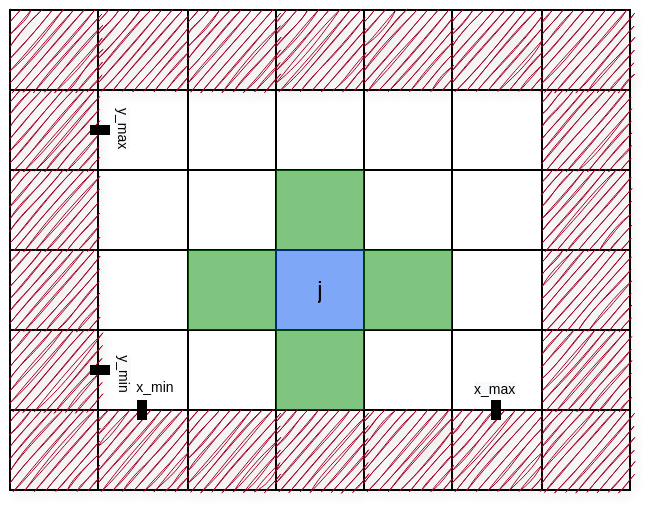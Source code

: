 <mxfile version="13.6.2" type="device" pages="2"><diagram id="EtrJ1fLhHXyNMINX0zzC" name="Page-1"><mxGraphModel dx="1072" dy="952" grid="0" gridSize="10" guides="1" tooltips="1" connect="1" arrows="1" fold="1" page="1" pageScale="1" pageWidth="850" pageHeight="1100" math="0" shadow="0"><root><mxCell id="0"/><mxCell id="1" parent="0"/><mxCell id="hqc2QXnLK9tGbgUKbMh8-470" value="" style="shape=table;html=1;whiteSpace=wrap;startSize=0;container=1;collapsible=0;childLayout=tableLayout;" parent="1" vertex="1"><mxGeometry x="280" y="370" width="310" height="240" as="geometry"/></mxCell><mxCell id="hqc2QXnLK9tGbgUKbMh8-513" style="shape=partialRectangle;html=1;whiteSpace=wrap;collapsible=0;dropTarget=0;pointerEvents=0;fillColor=none;top=0;left=0;bottom=0;right=0;points=[[0,0.5],[1,0.5]];portConstraint=eastwest;" parent="hqc2QXnLK9tGbgUKbMh8-470" vertex="1"><mxGeometry width="310" height="40" as="geometry"/></mxCell><mxCell id="hqc2QXnLK9tGbgUKbMh8-514" style="shape=partialRectangle;html=1;whiteSpace=wrap;connectable=0;overflow=hidden;top=0;left=0;bottom=0;right=0;fillColor=#a20025;dashed=1;strokeColor=#6F0000;fontColor=#ffffff;sketch=1;shadow=1;" parent="hqc2QXnLK9tGbgUKbMh8-513" vertex="1"><mxGeometry width="44" height="40" as="geometry"/></mxCell><mxCell id="hqc2QXnLK9tGbgUKbMh8-515" style="shape=partialRectangle;html=1;whiteSpace=wrap;connectable=0;overflow=hidden;top=0;left=0;bottom=0;right=0;fillColor=#a20025;dashed=1;strokeColor=#6F0000;fontColor=#ffffff;sketch=1;shadow=1;" parent="hqc2QXnLK9tGbgUKbMh8-513" vertex="1"><mxGeometry x="44" width="45" height="40" as="geometry"/></mxCell><mxCell id="hqc2QXnLK9tGbgUKbMh8-516" style="shape=partialRectangle;html=1;whiteSpace=wrap;connectable=0;overflow=hidden;top=0;left=0;bottom=0;right=0;fillColor=#a20025;dashed=1;strokeColor=#6F0000;fontColor=#ffffff;sketch=1;shadow=1;" parent="hqc2QXnLK9tGbgUKbMh8-513" vertex="1"><mxGeometry x="89" width="44" height="40" as="geometry"/></mxCell><mxCell id="hqc2QXnLK9tGbgUKbMh8-534" style="shape=partialRectangle;html=1;whiteSpace=wrap;connectable=0;overflow=hidden;top=0;left=0;bottom=0;right=0;fillColor=#a20025;dashed=1;strokeColor=#6F0000;fontColor=#ffffff;sketch=1;shadow=1;" parent="hqc2QXnLK9tGbgUKbMh8-513" vertex="1"><mxGeometry x="133" width="44" height="40" as="geometry"/></mxCell><mxCell id="hqc2QXnLK9tGbgUKbMh8-517" style="shape=partialRectangle;html=1;whiteSpace=wrap;connectable=0;overflow=hidden;top=0;left=0;bottom=0;right=0;fillColor=#a20025;dashed=1;strokeColor=#6F0000;fontColor=#ffffff;sketch=1;shadow=1;" parent="hqc2QXnLK9tGbgUKbMh8-513" vertex="1"><mxGeometry x="177" width="44" height="40" as="geometry"/></mxCell><mxCell id="hqc2QXnLK9tGbgUKbMh8-518" style="shape=partialRectangle;html=1;whiteSpace=wrap;connectable=0;overflow=hidden;top=0;left=0;bottom=0;right=0;fillColor=#a20025;dashed=1;strokeColor=#6F0000;fontColor=#ffffff;sketch=1;shadow=1;" parent="hqc2QXnLK9tGbgUKbMh8-513" vertex="1"><mxGeometry x="221" width="45" height="40" as="geometry"/></mxCell><mxCell id="hqc2QXnLK9tGbgUKbMh8-519" style="shape=partialRectangle;html=1;whiteSpace=wrap;connectable=0;overflow=hidden;top=0;left=0;bottom=0;right=0;fillColor=#a20025;dashed=1;strokeColor=#6F0000;fontColor=#ffffff;sketch=1;shadow=1;" parent="hqc2QXnLK9tGbgUKbMh8-513" vertex="1"><mxGeometry x="266" width="44" height="40" as="geometry"/></mxCell><mxCell id="hqc2QXnLK9tGbgUKbMh8-471" value="" style="shape=partialRectangle;html=1;whiteSpace=wrap;collapsible=0;dropTarget=0;pointerEvents=0;fillColor=none;top=0;left=0;bottom=0;right=0;points=[[0,0.5],[1,0.5]];portConstraint=eastwest;" parent="hqc2QXnLK9tGbgUKbMh8-470" vertex="1"><mxGeometry y="40" width="310" height="40" as="geometry"/></mxCell><mxCell id="hqc2QXnLK9tGbgUKbMh8-507" style="shape=partialRectangle;html=1;whiteSpace=wrap;connectable=0;overflow=hidden;top=0;left=0;bottom=0;right=0;fillColor=#a20025;dashed=1;strokeColor=#6F0000;fontColor=#ffffff;sketch=1;shadow=1;" parent="hqc2QXnLK9tGbgUKbMh8-471" vertex="1"><mxGeometry width="44" height="40" as="geometry"/></mxCell><mxCell id="hqc2QXnLK9tGbgUKbMh8-472" value="" style="shape=partialRectangle;html=1;whiteSpace=wrap;connectable=0;overflow=hidden;fillColor=none;top=0;left=0;bottom=0;right=0;" parent="hqc2QXnLK9tGbgUKbMh8-471" vertex="1"><mxGeometry x="44" width="45" height="40" as="geometry"/></mxCell><mxCell id="hqc2QXnLK9tGbgUKbMh8-473" value="" style="shape=partialRectangle;html=1;whiteSpace=wrap;connectable=0;overflow=hidden;fillColor=none;top=0;left=0;bottom=0;right=0;" parent="hqc2QXnLK9tGbgUKbMh8-471" vertex="1"><mxGeometry x="89" width="44" height="40" as="geometry"/></mxCell><mxCell id="hqc2QXnLK9tGbgUKbMh8-535" style="shape=partialRectangle;html=1;whiteSpace=wrap;connectable=0;overflow=hidden;fillColor=none;top=0;left=0;bottom=0;right=0;" parent="hqc2QXnLK9tGbgUKbMh8-471" vertex="1"><mxGeometry x="133" width="44" height="40" as="geometry"/></mxCell><mxCell id="hqc2QXnLK9tGbgUKbMh8-474" value="" style="shape=partialRectangle;html=1;whiteSpace=wrap;connectable=0;overflow=hidden;fillColor=none;top=0;left=0;bottom=0;right=0;" parent="hqc2QXnLK9tGbgUKbMh8-471" vertex="1"><mxGeometry x="177" width="44" height="40" as="geometry"/></mxCell><mxCell id="hqc2QXnLK9tGbgUKbMh8-475" value="" style="shape=partialRectangle;html=1;whiteSpace=wrap;connectable=0;overflow=hidden;fillColor=none;top=0;left=0;bottom=0;right=0;" parent="hqc2QXnLK9tGbgUKbMh8-471" vertex="1"><mxGeometry x="221" width="45" height="40" as="geometry"/></mxCell><mxCell id="hqc2QXnLK9tGbgUKbMh8-476" value="" style="shape=partialRectangle;html=1;whiteSpace=wrap;connectable=0;overflow=hidden;top=0;left=0;bottom=0;right=0;fillColor=#a20025;dashed=1;strokeColor=#6F0000;fontColor=#ffffff;sketch=1;shadow=1;" parent="hqc2QXnLK9tGbgUKbMh8-471" vertex="1"><mxGeometry x="266" width="44" height="40" as="geometry"/></mxCell><mxCell id="hqc2QXnLK9tGbgUKbMh8-477" value="" style="shape=partialRectangle;html=1;whiteSpace=wrap;collapsible=0;dropTarget=0;pointerEvents=0;fillColor=none;top=0;left=0;bottom=0;right=0;points=[[0,0.5],[1,0.5]];portConstraint=eastwest;" parent="hqc2QXnLK9tGbgUKbMh8-470" vertex="1"><mxGeometry y="80" width="310" height="40" as="geometry"/></mxCell><mxCell id="hqc2QXnLK9tGbgUKbMh8-508" style="shape=partialRectangle;html=1;whiteSpace=wrap;connectable=0;overflow=hidden;top=0;left=0;bottom=0;right=0;fillColor=#a20025;dashed=1;strokeColor=#6F0000;fontColor=#ffffff;sketch=1;shadow=1;" parent="hqc2QXnLK9tGbgUKbMh8-477" vertex="1"><mxGeometry width="44" height="40" as="geometry"/></mxCell><mxCell id="hqc2QXnLK9tGbgUKbMh8-478" value="" style="shape=partialRectangle;html=1;whiteSpace=wrap;connectable=0;overflow=hidden;fillColor=none;top=0;left=0;bottom=0;right=0;" parent="hqc2QXnLK9tGbgUKbMh8-477" vertex="1"><mxGeometry x="44" width="45" height="40" as="geometry"/></mxCell><mxCell id="hqc2QXnLK9tGbgUKbMh8-479" value="" style="shape=partialRectangle;html=1;whiteSpace=wrap;connectable=0;overflow=hidden;fillColor=none;top=0;left=0;bottom=0;right=0;" parent="hqc2QXnLK9tGbgUKbMh8-477" vertex="1"><mxGeometry x="89" width="44" height="40" as="geometry"/></mxCell><mxCell id="hqc2QXnLK9tGbgUKbMh8-536" value="" style="shape=partialRectangle;html=1;whiteSpace=wrap;connectable=0;overflow=hidden;fillColor=#008a00;top=0;left=0;bottom=0;right=0;sketch=0;strokeColor=#005700;fontColor=#ffffff;opacity=50;" parent="hqc2QXnLK9tGbgUKbMh8-477" vertex="1"><mxGeometry x="133" width="44" height="40" as="geometry"/></mxCell><mxCell id="hqc2QXnLK9tGbgUKbMh8-480" value="" style="shape=partialRectangle;html=1;whiteSpace=wrap;connectable=0;overflow=hidden;fillColor=none;top=0;left=0;bottom=0;right=0;strokeColor=#6600CC;" parent="hqc2QXnLK9tGbgUKbMh8-477" vertex="1"><mxGeometry x="177" width="44" height="40" as="geometry"/></mxCell><mxCell id="hqc2QXnLK9tGbgUKbMh8-481" value="" style="shape=partialRectangle;html=1;whiteSpace=wrap;connectable=0;overflow=hidden;fillColor=none;top=0;left=0;bottom=0;right=0;" parent="hqc2QXnLK9tGbgUKbMh8-477" vertex="1"><mxGeometry x="221" width="45" height="40" as="geometry"/></mxCell><mxCell id="hqc2QXnLK9tGbgUKbMh8-482" value="" style="shape=partialRectangle;html=1;whiteSpace=wrap;connectable=0;overflow=hidden;top=0;left=0;bottom=0;right=0;fillColor=#a20025;dashed=1;strokeColor=#6F0000;fontColor=#ffffff;sketch=1;shadow=1;" parent="hqc2QXnLK9tGbgUKbMh8-477" vertex="1"><mxGeometry x="266" width="44" height="40" as="geometry"/></mxCell><mxCell id="hqc2QXnLK9tGbgUKbMh8-489" value="" style="shape=partialRectangle;html=1;whiteSpace=wrap;collapsible=0;dropTarget=0;pointerEvents=0;fillColor=none;top=0;left=0;bottom=0;right=0;points=[[0,0.5],[1,0.5]];portConstraint=eastwest;" parent="hqc2QXnLK9tGbgUKbMh8-470" vertex="1"><mxGeometry y="120" width="310" height="40" as="geometry"/></mxCell><mxCell id="hqc2QXnLK9tGbgUKbMh8-510" style="shape=partialRectangle;html=1;whiteSpace=wrap;connectable=0;overflow=hidden;top=0;left=0;bottom=0;right=0;fillColor=#a20025;dashed=1;strokeColor=#6F0000;fontColor=#ffffff;sketch=1;shadow=1;" parent="hqc2QXnLK9tGbgUKbMh8-489" vertex="1"><mxGeometry width="44" height="40" as="geometry"/></mxCell><mxCell id="hqc2QXnLK9tGbgUKbMh8-490" value="" style="shape=partialRectangle;html=1;whiteSpace=wrap;connectable=0;overflow=hidden;fillColor=none;top=0;left=0;bottom=0;right=0;" parent="hqc2QXnLK9tGbgUKbMh8-489" vertex="1"><mxGeometry x="44" width="45" height="40" as="geometry"/></mxCell><mxCell id="hqc2QXnLK9tGbgUKbMh8-491" value="" style="shape=partialRectangle;html=1;whiteSpace=wrap;connectable=0;overflow=hidden;fillColor=#008a00;top=0;left=0;bottom=0;right=0;strokeColor=#005700;fontColor=#ffffff;opacity=50;" parent="hqc2QXnLK9tGbgUKbMh8-489" vertex="1"><mxGeometry x="89" width="44" height="40" as="geometry"/></mxCell><mxCell id="hqc2QXnLK9tGbgUKbMh8-538" value="&lt;font color=&quot;#000000&quot;&gt;j&lt;/font&gt;" style="shape=partialRectangle;html=1;whiteSpace=wrap;connectable=0;overflow=hidden;fillColor=#0050ef;top=0;left=0;bottom=0;right=0;strokeColor=#001DBC;fontColor=#ffffff;opacity=50;" parent="hqc2QXnLK9tGbgUKbMh8-489" vertex="1"><mxGeometry x="133" width="44" height="40" as="geometry"/></mxCell><mxCell id="hqc2QXnLK9tGbgUKbMh8-492" value="" style="shape=partialRectangle;html=1;whiteSpace=wrap;connectable=0;overflow=hidden;fillColor=#008a00;top=0;left=0;bottom=0;right=0;strokeColor=#005700;fontColor=#ffffff;opacity=50;" parent="hqc2QXnLK9tGbgUKbMh8-489" vertex="1"><mxGeometry x="177" width="44" height="40" as="geometry"/></mxCell><mxCell id="hqc2QXnLK9tGbgUKbMh8-493" value="" style="shape=partialRectangle;html=1;whiteSpace=wrap;connectable=0;overflow=hidden;fillColor=none;top=0;left=0;bottom=0;right=0;" parent="hqc2QXnLK9tGbgUKbMh8-489" vertex="1"><mxGeometry x="221" width="45" height="40" as="geometry"/></mxCell><mxCell id="hqc2QXnLK9tGbgUKbMh8-494" value="" style="shape=partialRectangle;html=1;whiteSpace=wrap;connectable=0;overflow=hidden;top=0;left=0;bottom=0;right=0;fillColor=#a20025;dashed=1;strokeColor=#6F0000;fontColor=#ffffff;sketch=1;shadow=1;" parent="hqc2QXnLK9tGbgUKbMh8-489" vertex="1"><mxGeometry x="266" width="44" height="40" as="geometry"/></mxCell><mxCell id="hqc2QXnLK9tGbgUKbMh8-495" value="" style="shape=partialRectangle;html=1;whiteSpace=wrap;collapsible=0;dropTarget=0;pointerEvents=0;fillColor=none;top=0;left=0;bottom=0;right=0;points=[[0,0.5],[1,0.5]];portConstraint=eastwest;" parent="hqc2QXnLK9tGbgUKbMh8-470" vertex="1"><mxGeometry y="160" width="310" height="40" as="geometry"/></mxCell><mxCell id="hqc2QXnLK9tGbgUKbMh8-511" style="shape=partialRectangle;html=1;whiteSpace=wrap;connectable=0;overflow=hidden;top=0;left=0;bottom=0;right=0;fillColor=#a20025;dashed=1;strokeColor=#6F0000;fontColor=#ffffff;sketch=1;shadow=1;" parent="hqc2QXnLK9tGbgUKbMh8-495" vertex="1"><mxGeometry width="44" height="40" as="geometry"/></mxCell><mxCell id="hqc2QXnLK9tGbgUKbMh8-496" value="" style="shape=partialRectangle;html=1;whiteSpace=wrap;connectable=0;overflow=hidden;fillColor=none;top=0;left=0;bottom=0;right=0;" parent="hqc2QXnLK9tGbgUKbMh8-495" vertex="1"><mxGeometry x="44" width="45" height="40" as="geometry"/></mxCell><mxCell id="hqc2QXnLK9tGbgUKbMh8-497" value="" style="shape=partialRectangle;html=1;whiteSpace=wrap;connectable=0;overflow=hidden;fillColor=none;top=0;left=0;bottom=0;right=0;" parent="hqc2QXnLK9tGbgUKbMh8-495" vertex="1"><mxGeometry x="89" width="44" height="40" as="geometry"/></mxCell><mxCell id="hqc2QXnLK9tGbgUKbMh8-539" style="shape=partialRectangle;html=1;whiteSpace=wrap;connectable=0;overflow=hidden;fillColor=#008a00;top=0;left=0;bottom=0;right=0;strokeColor=#005700;fontColor=#ffffff;opacity=50;" parent="hqc2QXnLK9tGbgUKbMh8-495" vertex="1"><mxGeometry x="133" width="44" height="40" as="geometry"/></mxCell><mxCell id="hqc2QXnLK9tGbgUKbMh8-498" value="" style="shape=partialRectangle;html=1;whiteSpace=wrap;connectable=0;overflow=hidden;fillColor=none;top=0;left=0;bottom=0;right=0;" parent="hqc2QXnLK9tGbgUKbMh8-495" vertex="1"><mxGeometry x="177" width="44" height="40" as="geometry"/></mxCell><mxCell id="hqc2QXnLK9tGbgUKbMh8-499" value="" style="shape=partialRectangle;html=1;whiteSpace=wrap;connectable=0;overflow=hidden;fillColor=none;top=0;left=0;bottom=0;right=0;" parent="hqc2QXnLK9tGbgUKbMh8-495" vertex="1"><mxGeometry x="221" width="45" height="40" as="geometry"/></mxCell><mxCell id="hqc2QXnLK9tGbgUKbMh8-500" value="" style="shape=partialRectangle;html=1;whiteSpace=wrap;connectable=0;overflow=hidden;top=0;left=0;bottom=0;right=0;fillColor=#a20025;dashed=1;strokeColor=#6F0000;fontColor=#ffffff;sketch=1;shadow=1;" parent="hqc2QXnLK9tGbgUKbMh8-495" vertex="1"><mxGeometry x="266" width="44" height="40" as="geometry"/></mxCell><mxCell id="hqc2QXnLK9tGbgUKbMh8-501" value="" style="shape=partialRectangle;html=1;whiteSpace=wrap;collapsible=0;dropTarget=0;pointerEvents=0;fillColor=none;top=0;left=0;bottom=0;right=0;points=[[0,0.5],[1,0.5]];portConstraint=eastwest;" parent="hqc2QXnLK9tGbgUKbMh8-470" vertex="1"><mxGeometry y="200" width="310" height="40" as="geometry"/></mxCell><mxCell id="hqc2QXnLK9tGbgUKbMh8-512" style="shape=partialRectangle;html=1;whiteSpace=wrap;connectable=0;overflow=hidden;top=0;left=0;bottom=0;right=0;fillColor=#a20025;dashed=1;strokeColor=#6F0000;fontColor=#ffffff;sketch=1;shadow=1;" parent="hqc2QXnLK9tGbgUKbMh8-501" vertex="1"><mxGeometry width="44" height="40" as="geometry"/></mxCell><mxCell id="hqc2QXnLK9tGbgUKbMh8-502" value="" style="shape=partialRectangle;html=1;whiteSpace=wrap;connectable=0;overflow=hidden;top=0;left=0;bottom=0;right=0;fillColor=#a20025;dashed=1;strokeColor=#6F0000;fontColor=#ffffff;sketch=1;shadow=1;" parent="hqc2QXnLK9tGbgUKbMh8-501" vertex="1"><mxGeometry x="44" width="45" height="40" as="geometry"/></mxCell><mxCell id="hqc2QXnLK9tGbgUKbMh8-503" value="" style="shape=partialRectangle;html=1;whiteSpace=wrap;connectable=0;overflow=hidden;top=0;left=0;bottom=0;right=0;fillColor=#a20025;dashed=1;strokeColor=#6F0000;fontColor=#ffffff;sketch=1;shadow=1;" parent="hqc2QXnLK9tGbgUKbMh8-501" vertex="1"><mxGeometry x="89" width="44" height="40" as="geometry"/></mxCell><mxCell id="hqc2QXnLK9tGbgUKbMh8-540" style="shape=partialRectangle;html=1;whiteSpace=wrap;connectable=0;overflow=hidden;top=0;left=0;bottom=0;right=0;fillColor=#a20025;dashed=1;strokeColor=#6F0000;fontColor=#ffffff;sketch=1;shadow=1;" parent="hqc2QXnLK9tGbgUKbMh8-501" vertex="1"><mxGeometry x="133" width="44" height="40" as="geometry"/></mxCell><mxCell id="hqc2QXnLK9tGbgUKbMh8-504" value="" style="shape=partialRectangle;html=1;whiteSpace=wrap;connectable=0;overflow=hidden;top=0;left=0;bottom=0;right=0;fillColor=#a20025;dashed=1;strokeColor=#6F0000;fontColor=#ffffff;sketch=1;shadow=1;" parent="hqc2QXnLK9tGbgUKbMh8-501" vertex="1"><mxGeometry x="177" width="44" height="40" as="geometry"/></mxCell><mxCell id="hqc2QXnLK9tGbgUKbMh8-505" value="" style="shape=partialRectangle;html=1;whiteSpace=wrap;connectable=0;overflow=hidden;top=0;left=0;bottom=0;right=0;fillColor=#a20025;dashed=1;strokeColor=#6F0000;fontColor=#ffffff;sketch=1;shadow=1;" parent="hqc2QXnLK9tGbgUKbMh8-501" vertex="1"><mxGeometry x="221" width="45" height="40" as="geometry"/></mxCell><mxCell id="hqc2QXnLK9tGbgUKbMh8-506" value="" style="shape=partialRectangle;html=1;whiteSpace=wrap;connectable=0;overflow=hidden;top=0;left=0;bottom=0;right=0;fillColor=#a20025;dashed=1;strokeColor=#6F0000;fontColor=#ffffff;sketch=1;shadow=1;" parent="hqc2QXnLK9tGbgUKbMh8-501" vertex="1"><mxGeometry x="266" width="44" height="40" as="geometry"/></mxCell><mxCell id="hqc2QXnLK9tGbgUKbMh8-546" value="" style="endArrow=none;html=1;strokeWidth=5;rounded=1;movable=1;resizable=1;rotatable=1;deletable=1;editable=1;connectable=1;" parent="1" edge="1"><mxGeometry width="50" height="50" relative="1" as="geometry"><mxPoint x="346" y="575" as="sourcePoint"/><mxPoint x="346" y="565" as="targetPoint"/><Array as="points"><mxPoint x="346" y="565"/></Array></mxGeometry></mxCell><mxCell id="hqc2QXnLK9tGbgUKbMh8-547" value="" style="endArrow=none;html=1;strokeWidth=5;" parent="1" edge="1"><mxGeometry width="50" height="50" relative="1" as="geometry"><mxPoint x="523" y="575" as="sourcePoint"/><mxPoint x="523" y="565" as="targetPoint"/><Array as="points"><mxPoint x="523" y="565"/></Array></mxGeometry></mxCell><mxCell id="hqc2QXnLK9tGbgUKbMh8-548" value="" style="endArrow=none;html=1;strokeWidth=5;" parent="1" edge="1"><mxGeometry width="50" height="50" relative="1" as="geometry"><mxPoint x="320" y="550" as="sourcePoint"/><mxPoint x="330" y="550" as="targetPoint"/></mxGeometry></mxCell><mxCell id="hqc2QXnLK9tGbgUKbMh8-549" value="" style="endArrow=none;html=1;strokeWidth=5;" parent="1" edge="1"><mxGeometry width="50" height="50" relative="1" as="geometry"><mxPoint x="320" y="430" as="sourcePoint"/><mxPoint x="330" y="430" as="targetPoint"/><Array as="points"/></mxGeometry></mxCell><mxCell id="hqc2QXnLK9tGbgUKbMh8-542" value="&lt;font style=&quot;font-size: 7px&quot;&gt;x_min&lt;/font&gt;" style="text;html=1;align=center;verticalAlign=middle;resizable=0;points=[];autosize=1;" parent="1" vertex="1"><mxGeometry x="337" y="547" width="29" height="20" as="geometry"/></mxCell><mxCell id="hqc2QXnLK9tGbgUKbMh8-553" value="&lt;span style=&quot;color: rgb(0 , 0 , 0) ; font-family: &amp;#34;helvetica&amp;#34; ; font-size: 7px ; font-style: normal ; font-weight: 400 ; letter-spacing: normal ; text-align: center ; text-indent: 0px ; text-transform: none ; word-spacing: 0px ; background-color: rgb(248 , 249 , 250) ; display: inline ; float: none&quot;&gt;x_max&lt;br&gt;&lt;/span&gt;" style="text;whiteSpace=wrap;html=1;" parent="1" vertex="1"><mxGeometry x="509.997" y="544.003" width="39" height="30" as="geometry"/></mxCell><mxCell id="hqc2QXnLK9tGbgUKbMh8-554" value="&lt;span style=&quot;color: rgb(0 , 0 , 0) ; font-family: &amp;#34;helvetica&amp;#34; ; font-size: 7px ; font-style: normal ; font-weight: 400 ; letter-spacing: normal ; text-align: center ; text-indent: 0px ; text-transform: none ; word-spacing: 0px ; background-color: rgb(248 , 249 , 250) ; display: inline ; float: none&quot;&gt;y_min&lt;/span&gt;" style="text;whiteSpace=wrap;html=1;labelPosition=center;verticalLabelPosition=middle;align=center;verticalAlign=middle;rotation=90;" parent="1" vertex="1"><mxGeometry x="319" y="537.003" width="39" height="30" as="geometry"/></mxCell><mxCell id="hqc2QXnLK9tGbgUKbMh8-555" value="&lt;span style=&quot;color: rgb(0 , 0 , 0) ; font-family: &amp;#34;helvetica&amp;#34; ; font-size: 7px ; font-style: normal ; font-weight: 400 ; letter-spacing: normal ; text-align: center ; text-indent: 0px ; text-transform: none ; word-spacing: 0px ; background-color: rgb(248 , 249 , 250) ; display: inline ; float: none&quot;&gt;y_max&lt;/span&gt;" style="text;whiteSpace=wrap;html=1;rotation=90;" parent="1" vertex="1"><mxGeometry x="317" y="420.997" width="39" height="30" as="geometry"/></mxCell></root></mxGraphModel></diagram><diagram id="DTuSow96UljdjI944EZO" name="Page-2"><mxGraphModel dx="1072" dy="952" grid="1" gridSize="10" guides="1" tooltips="1" connect="1" arrows="1" fold="1" page="1" pageScale="1" pageWidth="827" pageHeight="1169" math="0" shadow="0"><root><mxCell id="i4CrEDuZQFpdRjNgwPaO-0"/><mxCell id="i4CrEDuZQFpdRjNgwPaO-1" parent="i4CrEDuZQFpdRjNgwPaO-0"/><mxCell id="i4CrEDuZQFpdRjNgwPaO-2" value="" style="shape=table;html=1;whiteSpace=wrap;startSize=0;container=1;collapsible=0;childLayout=tableLayout;dashed=1;" parent="i4CrEDuZQFpdRjNgwPaO-1" vertex="1"><mxGeometry x="380" y="470" width="80" height="40" as="geometry"/></mxCell><mxCell id="i4CrEDuZQFpdRjNgwPaO-3" value="" style="shape=partialRectangle;html=1;whiteSpace=wrap;collapsible=0;dropTarget=0;pointerEvents=0;fillColor=none;top=0;left=0;bottom=0;right=0;points=[[0,0.5],[1,0.5]];portConstraint=eastwest;" parent="i4CrEDuZQFpdRjNgwPaO-2" vertex="1"><mxGeometry width="80" height="40" as="geometry"/></mxCell><mxCell id="i4CrEDuZQFpdRjNgwPaO-4" value="" style="shape=partialRectangle;html=1;whiteSpace=wrap;connectable=0;overflow=hidden;top=0;left=0;bottom=0;right=0;strokeColor=#001DBC;fontColor=#ffffff;opacity=40;fillColor=#0000FF;" parent="i4CrEDuZQFpdRjNgwPaO-3" vertex="1"><mxGeometry width="40" height="40" as="geometry"/></mxCell><mxCell id="i4CrEDuZQFpdRjNgwPaO-5" value="" style="shape=partialRectangle;html=1;whiteSpace=wrap;connectable=0;overflow=hidden;top=0;left=0;bottom=0;right=0;strokeColor=#005700;fontColor=#ffffff;opacity=50;fillColor=#009900;" parent="i4CrEDuZQFpdRjNgwPaO-3" vertex="1"><mxGeometry x="40" width="40" height="40" as="geometry"/></mxCell><mxCell id="i4CrEDuZQFpdRjNgwPaO-7" value="" style="endArrow=classic;html=1;strokeWidth=2;opacity=50;" parent="i4CrEDuZQFpdRjNgwPaO-1" edge="1"><mxGeometry width="50" height="50" relative="1" as="geometry"><mxPoint x="420" y="489.88" as="sourcePoint"/><mxPoint x="450" y="489.88" as="targetPoint"/></mxGeometry></mxCell><mxCell id="i4CrEDuZQFpdRjNgwPaO-8" value="" style="shape=curlyBracket;whiteSpace=wrap;html=1;rounded=1;shadow=0;comic=0;sketch=0;strokeWidth=1;fillColor=none;gradientColor=none;opacity=50;" parent="i4CrEDuZQFpdRjNgwPaO-1" vertex="1"><mxGeometry x="410" y="470" width="10" height="40" as="geometry"/></mxCell><mxCell id="i4CrEDuZQFpdRjNgwPaO-9" value="&lt;font face=&quot;Iwona&quot;&gt;n&lt;sub&gt;jk&lt;/sub&gt;&lt;/font&gt;" style="text;html=1;align=center;verticalAlign=middle;resizable=0;points=[];autosize=1;" parent="i4CrEDuZQFpdRjNgwPaO-1" vertex="1"><mxGeometry x="430" y="470" width="30" height="20" as="geometry"/></mxCell><mxCell id="i4CrEDuZQFpdRjNgwPaO-10" value="&lt;sub&gt;&lt;span style=&quot;font-size: 12px&quot;&gt;l&lt;/span&gt;jk&lt;/sub&gt;" style="text;html=1;align=center;verticalAlign=middle;resizable=0;points=[];autosize=1;rotation=90;fontFamily=Iwona;" parent="i4CrEDuZQFpdRjNgwPaO-1" vertex="1"><mxGeometry x="395" y="480" width="30" height="20" as="geometry"/></mxCell><mxCell id="i4CrEDuZQFpdRjNgwPaO-11" value="&lt;font face=&quot;Iwona&quot; color=&quot;#0000ff&quot;&gt;j&lt;/font&gt;" style="text;html=1;align=center;verticalAlign=middle;resizable=0;points=[];autosize=1;" parent="i4CrEDuZQFpdRjNgwPaO-1" vertex="1"><mxGeometry x="360" y="480" width="20" height="20" as="geometry"/></mxCell><mxCell id="i4CrEDuZQFpdRjNgwPaO-12" value="&lt;font face=&quot;Iwona&quot; color=&quot;#009900&quot;&gt;k&lt;/font&gt;" style="text;html=1;align=center;verticalAlign=middle;resizable=0;points=[];autosize=1;" parent="i4CrEDuZQFpdRjNgwPaO-1" vertex="1"><mxGeometry x="460" y="480" width="20" height="20" as="geometry"/></mxCell></root></mxGraphModel></diagram></mxfile>
